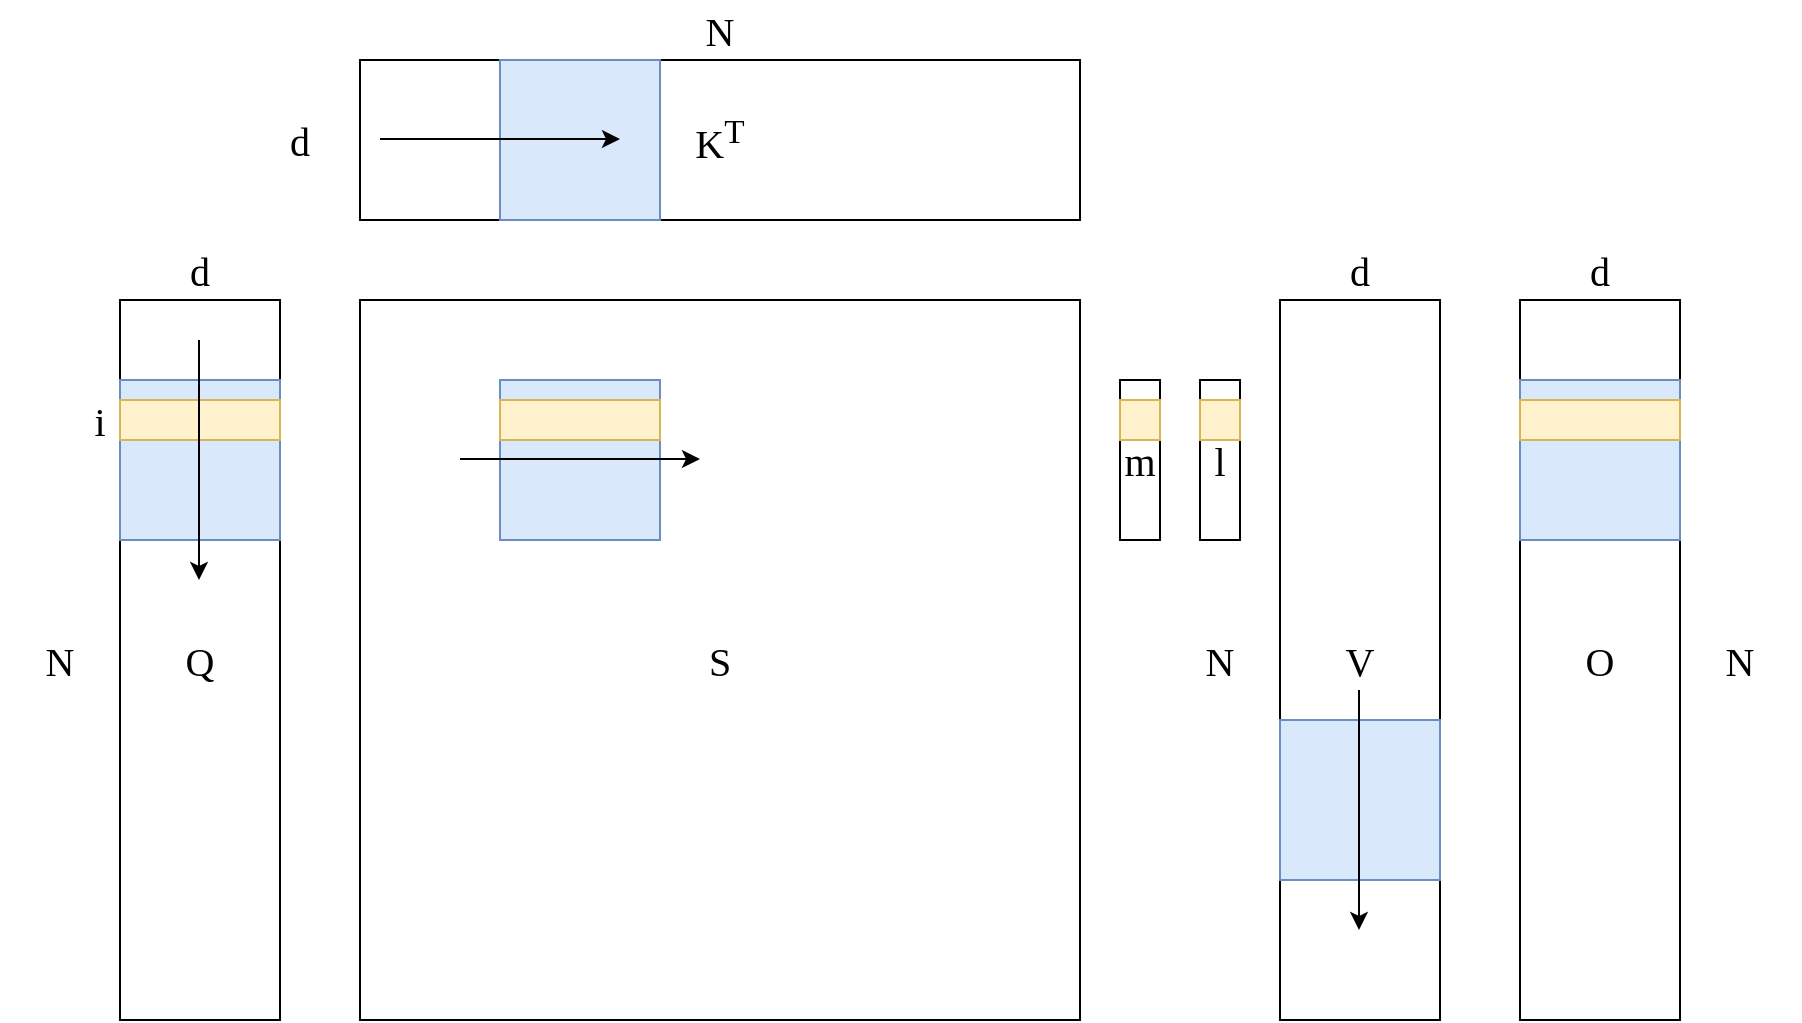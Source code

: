 <mxfile version="24.2.5" type="device">
  <diagram name="第 1 页" id="KHqND6Umv2hrqYC0tkLE">
    <mxGraphModel dx="2219" dy="621" grid="1" gridSize="10" guides="1" tooltips="1" connect="1" arrows="1" fold="1" page="1" pageScale="1" pageWidth="1169" pageHeight="1654" math="0" shadow="0">
      <root>
        <mxCell id="0" />
        <mxCell id="1" parent="0" />
        <mxCell id="1-QTl_sy6LbG5fJgqCfk-1" value="&lt;font face=&quot;Times New Roman&quot; style=&quot;font-size: 20px;&quot;&gt;Q&lt;/font&gt;" style="rounded=0;whiteSpace=wrap;html=1;" parent="1" vertex="1">
          <mxGeometry x="-320" y="320" width="80" height="360" as="geometry" />
        </mxCell>
        <mxCell id="1-QTl_sy6LbG5fJgqCfk-2" value="&lt;font face=&quot;Times New Roman&quot;&gt;&lt;span style=&quot;font-size: 20px;&quot;&gt;O&lt;/span&gt;&lt;/font&gt;" style="rounded=0;whiteSpace=wrap;html=1;" parent="1" vertex="1">
          <mxGeometry x="380" y="320" width="80" height="360" as="geometry" />
        </mxCell>
        <mxCell id="1-QTl_sy6LbG5fJgqCfk-3" value="&lt;font face=&quot;Times New Roman&quot; style=&quot;font-size: 20px;&quot;&gt;S&lt;/font&gt;" style="rounded=0;whiteSpace=wrap;html=1;" parent="1" vertex="1">
          <mxGeometry x="-200" y="320" width="360" height="360" as="geometry" />
        </mxCell>
        <mxCell id="1-QTl_sy6LbG5fJgqCfk-5" value="&lt;font face=&quot;Times New Roman&quot; style=&quot;font-size: 20px;&quot;&gt;K&lt;sup&gt;T&lt;/sup&gt;&lt;/font&gt;" style="rounded=0;whiteSpace=wrap;html=1;" parent="1" vertex="1">
          <mxGeometry x="-200" y="200" width="360" height="80" as="geometry" />
        </mxCell>
        <mxCell id="1-QTl_sy6LbG5fJgqCfk-6" value="&lt;font face=&quot;Times New Roman&quot; style=&quot;font-size: 20px;&quot;&gt;N&lt;/font&gt;" style="text;html=1;align=center;verticalAlign=middle;whiteSpace=wrap;rounded=0;fontFamily=Helvetica;fontSize=12;fontColor=default;" parent="1" vertex="1">
          <mxGeometry x="-380" y="485" width="60" height="30" as="geometry" />
        </mxCell>
        <mxCell id="1-QTl_sy6LbG5fJgqCfk-8" value="&lt;font face=&quot;Times New Roman&quot; style=&quot;font-size: 20px;&quot;&gt;N&lt;/font&gt;" style="text;html=1;align=center;verticalAlign=middle;whiteSpace=wrap;rounded=0;fontFamily=Helvetica;fontSize=12;fontColor=default;" parent="1" vertex="1">
          <mxGeometry x="460" y="485" width="60" height="30" as="geometry" />
        </mxCell>
        <mxCell id="1-QTl_sy6LbG5fJgqCfk-10" value="&lt;font face=&quot;Times New Roman&quot; style=&quot;font-size: 20px;&quot;&gt;d&lt;/font&gt;" style="text;html=1;align=center;verticalAlign=middle;whiteSpace=wrap;rounded=0;fontFamily=Helvetica;fontSize=12;fontColor=default;" parent="1" vertex="1">
          <mxGeometry x="-310" y="290" width="60" height="30" as="geometry" />
        </mxCell>
        <mxCell id="1-QTl_sy6LbG5fJgqCfk-11" value="&lt;font face=&quot;Times New Roman&quot; style=&quot;font-size: 20px;&quot;&gt;d&lt;/font&gt;" style="text;html=1;align=center;verticalAlign=middle;whiteSpace=wrap;rounded=0;fontFamily=Helvetica;fontSize=12;fontColor=default;" parent="1" vertex="1">
          <mxGeometry x="-260" y="225" width="60" height="30" as="geometry" />
        </mxCell>
        <mxCell id="1-QTl_sy6LbG5fJgqCfk-12" value="&lt;font face=&quot;Times New Roman&quot; style=&quot;font-size: 20px;&quot;&gt;N&lt;/font&gt;" style="text;html=1;align=center;verticalAlign=middle;whiteSpace=wrap;rounded=0;fontFamily=Helvetica;fontSize=12;fontColor=default;" parent="1" vertex="1">
          <mxGeometry x="-50" y="170" width="60" height="30" as="geometry" />
        </mxCell>
        <mxCell id="1-QTl_sy6LbG5fJgqCfk-14" value="" style="rounded=0;whiteSpace=wrap;html=1;strokeColor=#6c8ebf;align=center;verticalAlign=middle;fontFamily=Helvetica;fontSize=12;fillColor=#dae8fc;" parent="1" vertex="1">
          <mxGeometry x="-320" y="360" width="80" height="80" as="geometry" />
        </mxCell>
        <mxCell id="1-QTl_sy6LbG5fJgqCfk-16" value="" style="rounded=0;whiteSpace=wrap;html=1;strokeColor=#6c8ebf;align=center;verticalAlign=middle;fontFamily=Helvetica;fontSize=12;fillColor=#dae8fc;" parent="1" vertex="1">
          <mxGeometry x="-130" y="200" width="80" height="80" as="geometry" />
        </mxCell>
        <mxCell id="1-QTl_sy6LbG5fJgqCfk-20" value="" style="rounded=0;whiteSpace=wrap;html=1;strokeColor=#d6b656;align=center;verticalAlign=middle;fontFamily=Helvetica;fontSize=12;fillColor=#fff2cc;" parent="1" vertex="1">
          <mxGeometry x="-320" y="370" width="80" height="20" as="geometry" />
        </mxCell>
        <mxCell id="1-QTl_sy6LbG5fJgqCfk-21" value="&lt;font style=&quot;font-size: 20px;&quot; face=&quot;Times New Roman&quot;&gt;i&lt;/font&gt;" style="text;html=1;align=center;verticalAlign=middle;whiteSpace=wrap;rounded=0;fontFamily=Helvetica;fontSize=12;fontColor=default;" parent="1" vertex="1">
          <mxGeometry x="-360" y="365" width="60" height="30" as="geometry" />
        </mxCell>
        <mxCell id="1-QTl_sy6LbG5fJgqCfk-22" value="" style="rounded=0;whiteSpace=wrap;html=1;strokeColor=#6c8ebf;align=center;verticalAlign=middle;fontFamily=Helvetica;fontSize=12;fillColor=#dae8fc;" parent="1" vertex="1">
          <mxGeometry x="-130" y="360" width="80" height="80" as="geometry" />
        </mxCell>
        <mxCell id="1-QTl_sy6LbG5fJgqCfk-23" value="" style="rounded=0;whiteSpace=wrap;html=1;strokeColor=#d6b656;align=center;verticalAlign=middle;fontFamily=Helvetica;fontSize=12;fillColor=#fff2cc;" parent="1" vertex="1">
          <mxGeometry x="-130" y="370" width="80" height="20" as="geometry" />
        </mxCell>
        <mxCell id="1-QTl_sy6LbG5fJgqCfk-24" value="" style="endArrow=classic;html=1;rounded=0;fontFamily=Helvetica;fontSize=12;fontColor=default;" parent="1" edge="1">
          <mxGeometry width="50" height="50" relative="1" as="geometry">
            <mxPoint x="-190" y="239.5" as="sourcePoint" />
            <mxPoint x="-70" y="239.5" as="targetPoint" />
          </mxGeometry>
        </mxCell>
        <mxCell id="1-QTl_sy6LbG5fJgqCfk-19" value="" style="endArrow=classic;html=1;rounded=0;fontFamily=Helvetica;fontSize=12;fontColor=default;" parent="1" edge="1">
          <mxGeometry width="50" height="50" relative="1" as="geometry">
            <mxPoint x="-280.5" y="340" as="sourcePoint" />
            <mxPoint x="-280.5" y="460" as="targetPoint" />
          </mxGeometry>
        </mxCell>
        <mxCell id="1-QTl_sy6LbG5fJgqCfk-25" value="" style="endArrow=classic;html=1;rounded=0;fontFamily=Helvetica;fontSize=12;fontColor=default;" parent="1" edge="1">
          <mxGeometry width="50" height="50" relative="1" as="geometry">
            <mxPoint x="-150" y="399.5" as="sourcePoint" />
            <mxPoint x="-30" y="399.5" as="targetPoint" />
          </mxGeometry>
        </mxCell>
        <mxCell id="1-QTl_sy6LbG5fJgqCfk-26" value="&lt;font style=&quot;font-size: 20px;&quot; face=&quot;Times New Roman&quot;&gt;l&lt;/font&gt;" style="rounded=0;whiteSpace=wrap;html=1;strokeColor=default;align=center;verticalAlign=middle;fontFamily=Helvetica;fontSize=12;fontColor=default;fillColor=default;" parent="1" vertex="1">
          <mxGeometry x="220" y="360" width="20" height="80" as="geometry" />
        </mxCell>
        <mxCell id="1-QTl_sy6LbG5fJgqCfk-27" value="&lt;font style=&quot;font-size: 20px;&quot; face=&quot;Times New Roman&quot;&gt;m&lt;/font&gt;" style="rounded=0;whiteSpace=wrap;html=1;strokeColor=default;align=center;verticalAlign=middle;fontFamily=Helvetica;fontSize=12;fontColor=default;fillColor=default;" parent="1" vertex="1">
          <mxGeometry x="180" y="360" width="20" height="80" as="geometry" />
        </mxCell>
        <mxCell id="1-QTl_sy6LbG5fJgqCfk-28" value="" style="rounded=0;whiteSpace=wrap;html=1;strokeColor=#d6b656;align=center;verticalAlign=middle;fontFamily=Helvetica;fontSize=12;fillColor=#fff2cc;" parent="1" vertex="1">
          <mxGeometry x="180" y="370" width="20" height="20" as="geometry" />
        </mxCell>
        <mxCell id="1-QTl_sy6LbG5fJgqCfk-29" value="" style="rounded=0;whiteSpace=wrap;html=1;strokeColor=#d6b656;align=center;verticalAlign=middle;fontFamily=Helvetica;fontSize=12;fillColor=#fff2cc;" parent="1" vertex="1">
          <mxGeometry x="220" y="370" width="20" height="20" as="geometry" />
        </mxCell>
        <mxCell id="1-QTl_sy6LbG5fJgqCfk-30" value="&lt;font face=&quot;Times New Roman&quot;&gt;&lt;span style=&quot;font-size: 20px;&quot;&gt;V&lt;/span&gt;&lt;/font&gt;" style="rounded=0;whiteSpace=wrap;html=1;" parent="1" vertex="1">
          <mxGeometry x="260" y="320" width="80" height="360" as="geometry" />
        </mxCell>
        <mxCell id="1-QTl_sy6LbG5fJgqCfk-31" value="" style="rounded=0;whiteSpace=wrap;html=1;strokeColor=#6c8ebf;align=center;verticalAlign=middle;fontFamily=Helvetica;fontSize=12;fillColor=#dae8fc;" parent="1" vertex="1">
          <mxGeometry x="260" y="530" width="80" height="80" as="geometry" />
        </mxCell>
        <mxCell id="1-QTl_sy6LbG5fJgqCfk-32" value="" style="endArrow=classic;html=1;rounded=0;fontFamily=Helvetica;fontSize=12;fontColor=default;" parent="1" edge="1">
          <mxGeometry width="50" height="50" relative="1" as="geometry">
            <mxPoint x="299.5" y="515" as="sourcePoint" />
            <mxPoint x="299.5" y="635" as="targetPoint" />
          </mxGeometry>
        </mxCell>
        <mxCell id="1-QTl_sy6LbG5fJgqCfk-33" value="" style="rounded=0;whiteSpace=wrap;html=1;strokeColor=#6c8ebf;align=center;verticalAlign=middle;fontFamily=Helvetica;fontSize=12;fillColor=#dae8fc;" parent="1" vertex="1">
          <mxGeometry x="380" y="360" width="80" height="80" as="geometry" />
        </mxCell>
        <mxCell id="1-QTl_sy6LbG5fJgqCfk-34" value="" style="rounded=0;whiteSpace=wrap;html=1;strokeColor=#d6b656;align=center;verticalAlign=middle;fontFamily=Helvetica;fontSize=12;fillColor=#fff2cc;" parent="1" vertex="1">
          <mxGeometry x="380" y="370" width="80" height="20" as="geometry" />
        </mxCell>
        <mxCell id="gPnuGviLVXVe_RJ5ppc2-1" value="&lt;font face=&quot;Times New Roman&quot; style=&quot;font-size: 20px;&quot;&gt;d&lt;/font&gt;" style="text;html=1;align=center;verticalAlign=middle;whiteSpace=wrap;rounded=0;fontFamily=Helvetica;fontSize=12;fontColor=default;" parent="1" vertex="1">
          <mxGeometry x="390" y="290" width="60" height="30" as="geometry" />
        </mxCell>
        <mxCell id="2A8As8TvqbWY9jBzXrX--2" value="&lt;font face=&quot;Times New Roman&quot; style=&quot;font-size: 20px;&quot;&gt;d&lt;/font&gt;" style="text;html=1;align=center;verticalAlign=middle;whiteSpace=wrap;rounded=0;fontFamily=Helvetica;fontSize=12;fontColor=default;" parent="1" vertex="1">
          <mxGeometry x="270" y="290" width="60" height="30" as="geometry" />
        </mxCell>
        <mxCell id="2A8As8TvqbWY9jBzXrX--3" value="&lt;font face=&quot;Times New Roman&quot; style=&quot;font-size: 20px;&quot;&gt;N&lt;/font&gt;" style="text;html=1;align=center;verticalAlign=middle;whiteSpace=wrap;rounded=0;fontFamily=Helvetica;fontSize=12;fontColor=default;" parent="1" vertex="1">
          <mxGeometry x="200" y="485" width="60" height="30" as="geometry" />
        </mxCell>
      </root>
    </mxGraphModel>
  </diagram>
</mxfile>
